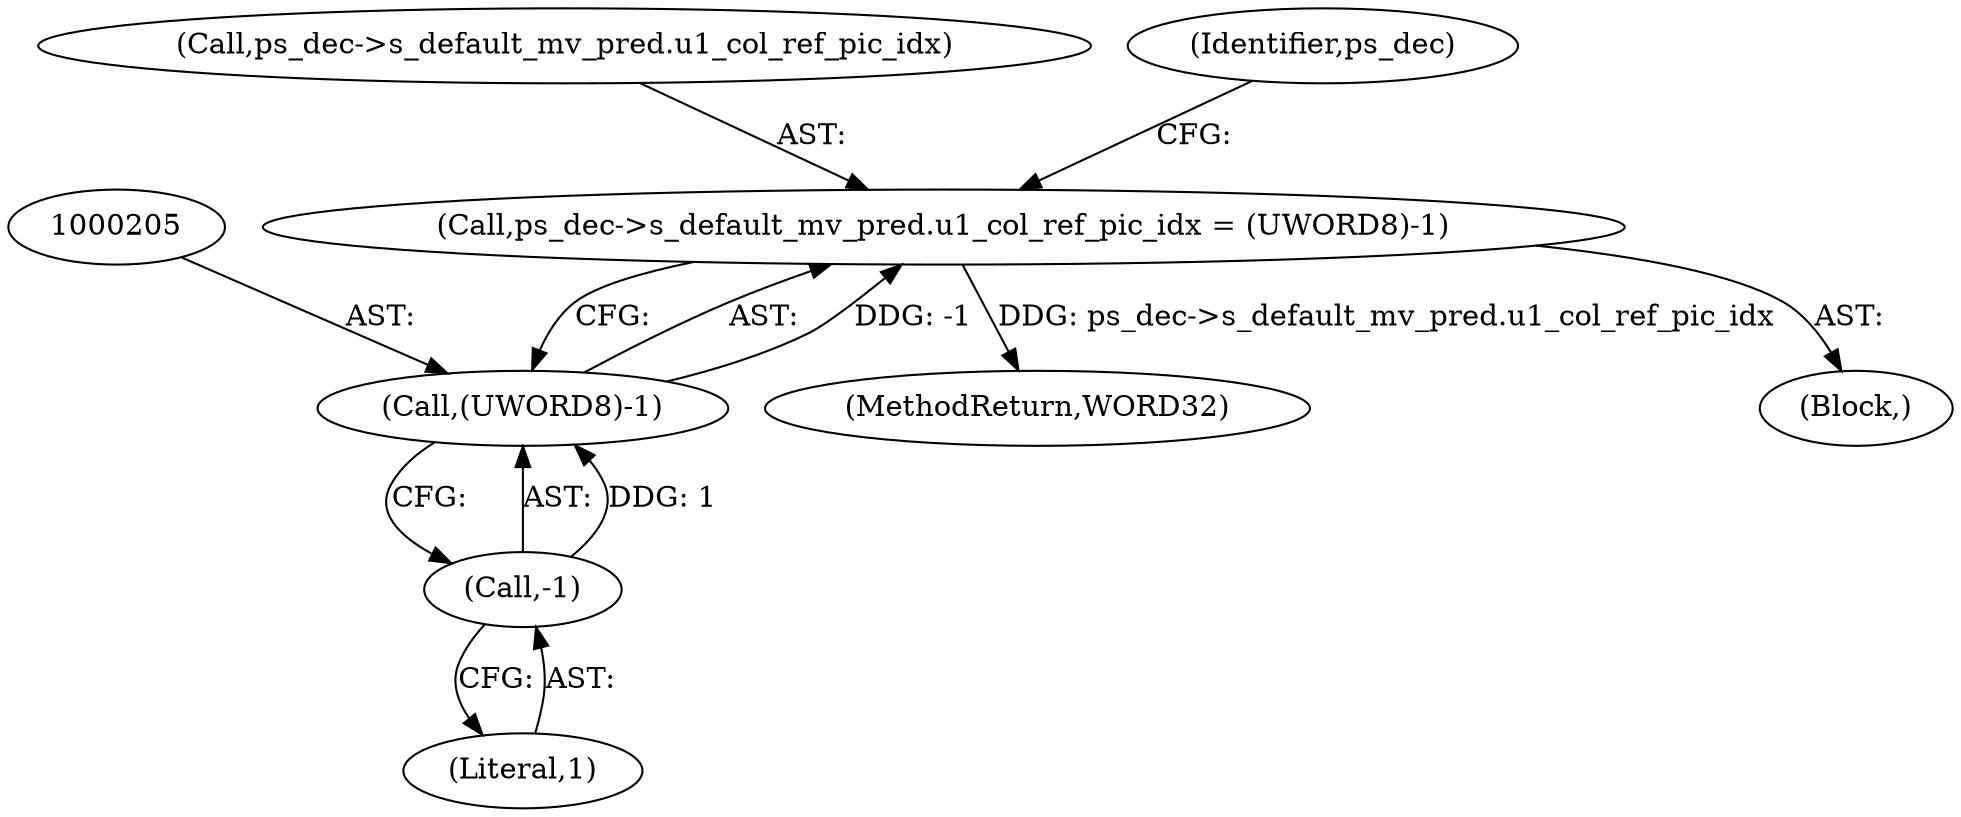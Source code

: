 digraph "0_Android_943323f1d9d3dd5c2634deb26cbe72343ca6b3db_0@pointer" {
"1000198" [label="(Call,ps_dec->s_default_mv_pred.u1_col_ref_pic_idx = (UWORD8)-1)"];
"1000204" [label="(Call,(UWORD8)-1)"];
"1000206" [label="(Call,-1)"];
"1000206" [label="(Call,-1)"];
"1000199" [label="(Call,ps_dec->s_default_mv_pred.u1_col_ref_pic_idx)"];
"1000198" [label="(Call,ps_dec->s_default_mv_pred.u1_col_ref_pic_idx = (UWORD8)-1)"];
"1001235" [label="(MethodReturn,WORD32)"];
"1000204" [label="(Call,(UWORD8)-1)"];
"1000207" [label="(Literal,1)"];
"1000211" [label="(Identifier,ps_dec)"];
"1000155" [label="(Block,)"];
"1000198" -> "1000155"  [label="AST: "];
"1000198" -> "1000204"  [label="CFG: "];
"1000199" -> "1000198"  [label="AST: "];
"1000204" -> "1000198"  [label="AST: "];
"1000211" -> "1000198"  [label="CFG: "];
"1000198" -> "1001235"  [label="DDG: ps_dec->s_default_mv_pred.u1_col_ref_pic_idx"];
"1000204" -> "1000198"  [label="DDG: -1"];
"1000204" -> "1000206"  [label="CFG: "];
"1000205" -> "1000204"  [label="AST: "];
"1000206" -> "1000204"  [label="AST: "];
"1000206" -> "1000204"  [label="DDG: 1"];
"1000206" -> "1000207"  [label="CFG: "];
"1000207" -> "1000206"  [label="AST: "];
}

